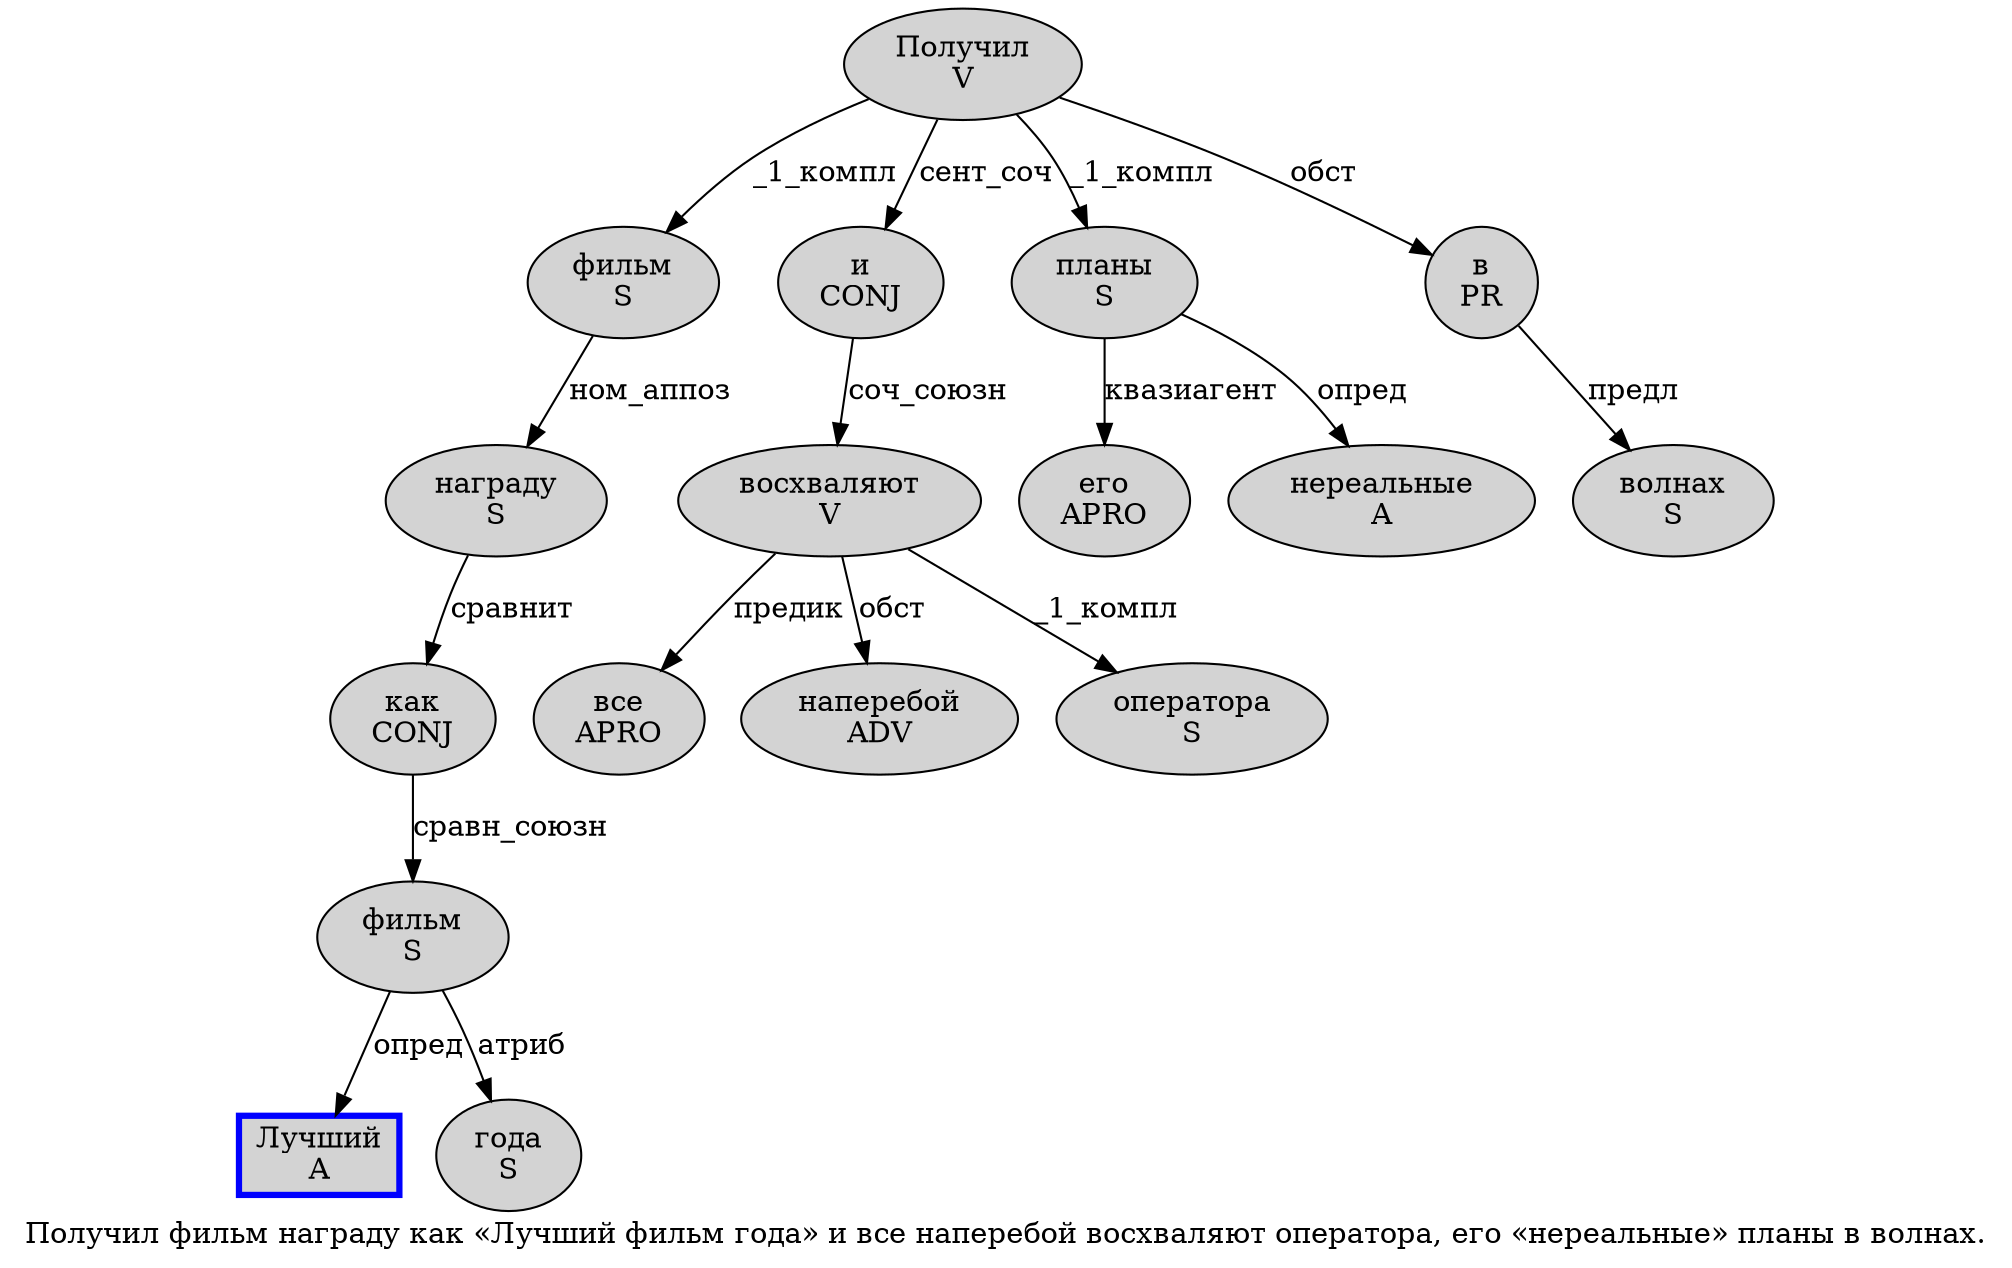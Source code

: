 digraph SENTENCE_4265 {
	graph [label="Получил фильм награду как «Лучший фильм года» и все наперебой восхваляют оператора, его «нереальные» планы в волнах."]
	node [style=filled]
		0 [label="Получил
V" color="" fillcolor=lightgray penwidth=1 shape=ellipse]
		1 [label="фильм
S" color="" fillcolor=lightgray penwidth=1 shape=ellipse]
		2 [label="награду
S" color="" fillcolor=lightgray penwidth=1 shape=ellipse]
		3 [label="как
CONJ" color="" fillcolor=lightgray penwidth=1 shape=ellipse]
		5 [label="Лучший
A" color=blue fillcolor=lightgray penwidth=3 shape=box]
		6 [label="фильм
S" color="" fillcolor=lightgray penwidth=1 shape=ellipse]
		7 [label="года
S" color="" fillcolor=lightgray penwidth=1 shape=ellipse]
		9 [label="и
CONJ" color="" fillcolor=lightgray penwidth=1 shape=ellipse]
		10 [label="все
APRO" color="" fillcolor=lightgray penwidth=1 shape=ellipse]
		11 [label="наперебой
ADV" color="" fillcolor=lightgray penwidth=1 shape=ellipse]
		12 [label="восхваляют
V" color="" fillcolor=lightgray penwidth=1 shape=ellipse]
		13 [label="оператора
S" color="" fillcolor=lightgray penwidth=1 shape=ellipse]
		15 [label="его
APRO" color="" fillcolor=lightgray penwidth=1 shape=ellipse]
		17 [label="нереальные
A" color="" fillcolor=lightgray penwidth=1 shape=ellipse]
		19 [label="планы
S" color="" fillcolor=lightgray penwidth=1 shape=ellipse]
		20 [label="в
PR" color="" fillcolor=lightgray penwidth=1 shape=ellipse]
		21 [label="волнах
S" color="" fillcolor=lightgray penwidth=1 shape=ellipse]
			6 -> 5 [label="опред"]
			6 -> 7 [label="атриб"]
			20 -> 21 [label="предл"]
			2 -> 3 [label="сравнит"]
			19 -> 15 [label="квазиагент"]
			19 -> 17 [label="опред"]
			3 -> 6 [label="сравн_союзн"]
			12 -> 10 [label="предик"]
			12 -> 11 [label="обст"]
			12 -> 13 [label="_1_компл"]
			1 -> 2 [label="ном_аппоз"]
			0 -> 1 [label="_1_компл"]
			0 -> 9 [label="сент_соч"]
			0 -> 19 [label="_1_компл"]
			0 -> 20 [label="обст"]
			9 -> 12 [label="соч_союзн"]
}
